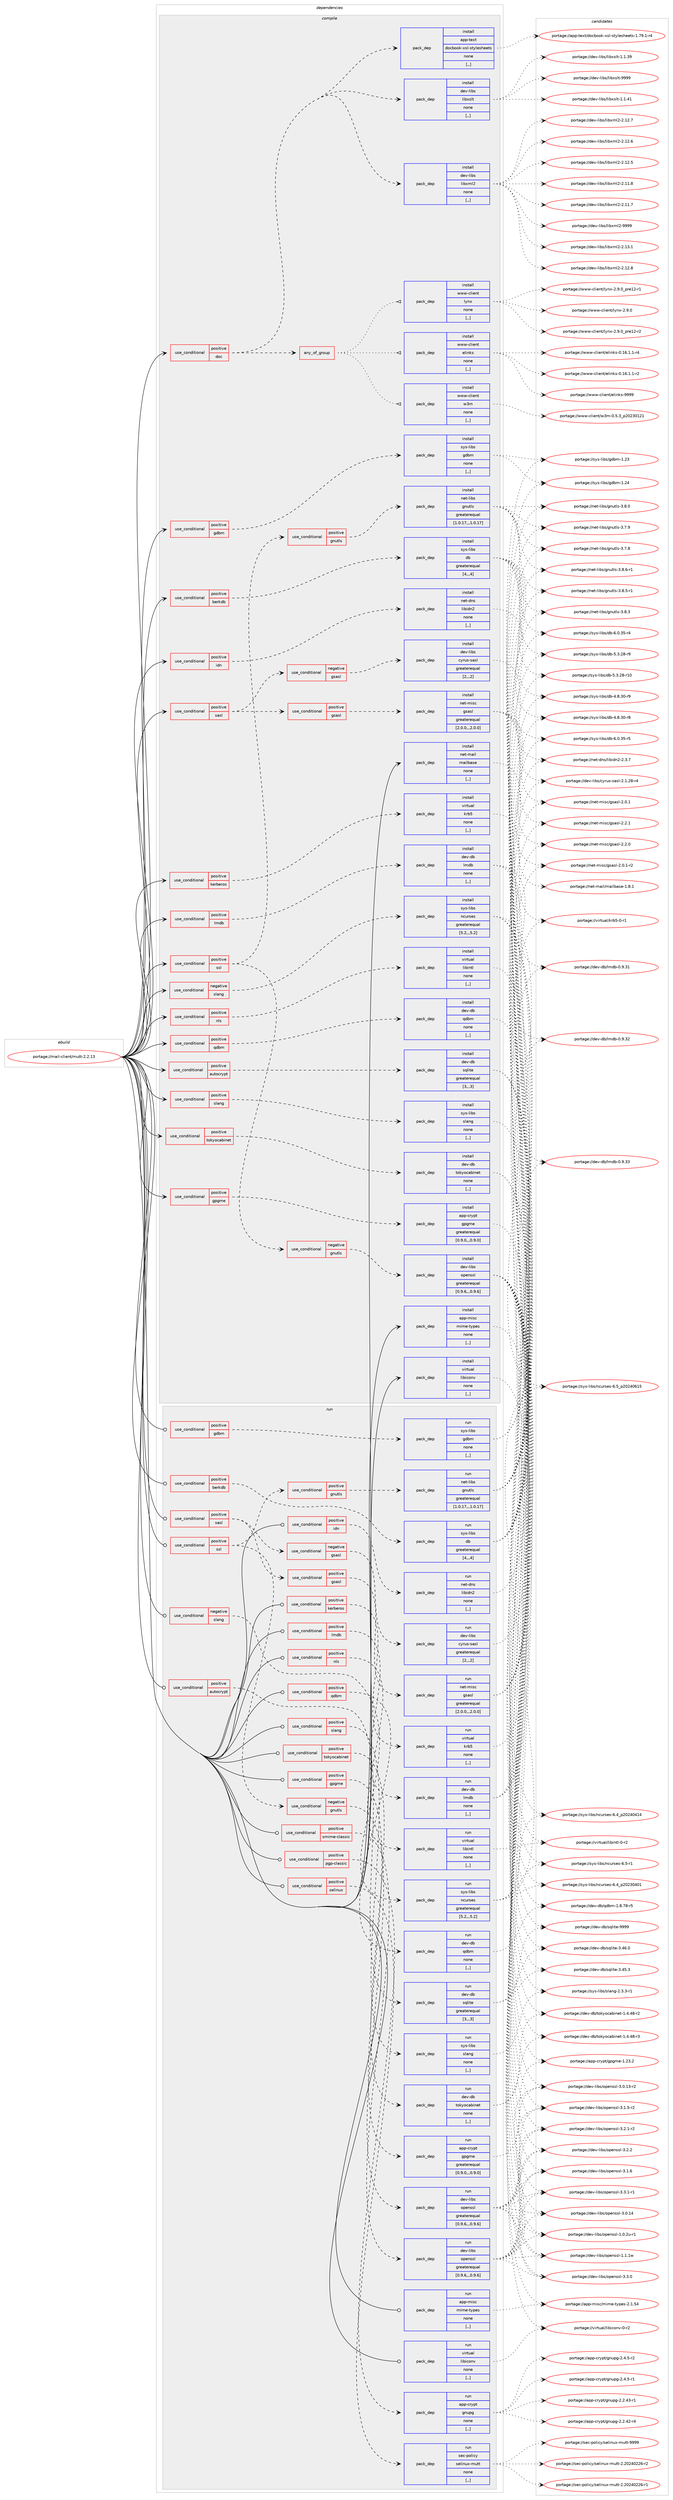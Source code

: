 digraph prolog {

# *************
# Graph options
# *************

newrank=true;
concentrate=true;
compound=true;
graph [rankdir=LR,fontname=Helvetica,fontsize=10,ranksep=1.5];#, ranksep=2.5, nodesep=0.2];
edge  [arrowhead=vee];
node  [fontname=Helvetica,fontsize=10];

# **********
# The ebuild
# **********

subgraph cluster_leftcol {
color=gray;
label=<<i>ebuild</i>>;
id [label="portage://mail-client/mutt-2.2.13", color=red, width=4, href="../mail-client/mutt-2.2.13.svg"];
}

# ****************
# The dependencies
# ****************

subgraph cluster_midcol {
color=gray;
label=<<i>dependencies</i>>;
subgraph cluster_compile {
fillcolor="#eeeeee";
style=filled;
label=<<i>compile</i>>;
subgraph cond69472 {
dependency276807 [label=<<TABLE BORDER="0" CELLBORDER="1" CELLSPACING="0" CELLPADDING="4"><TR><TD ROWSPAN="3" CELLPADDING="10">use_conditional</TD></TR><TR><TD>negative</TD></TR><TR><TD>slang</TD></TR></TABLE>>, shape=none, color=red];
subgraph pack205112 {
dependency276808 [label=<<TABLE BORDER="0" CELLBORDER="1" CELLSPACING="0" CELLPADDING="4" WIDTH="220"><TR><TD ROWSPAN="6" CELLPADDING="30">pack_dep</TD></TR><TR><TD WIDTH="110">install</TD></TR><TR><TD>sys-libs</TD></TR><TR><TD>ncurses</TD></TR><TR><TD>greaterequal</TD></TR><TR><TD>[5.2,,,5.2]</TD></TR></TABLE>>, shape=none, color=blue];
}
dependency276807:e -> dependency276808:w [weight=20,style="dashed",arrowhead="vee"];
}
id:e -> dependency276807:w [weight=20,style="solid",arrowhead="vee"];
subgraph cond69473 {
dependency276809 [label=<<TABLE BORDER="0" CELLBORDER="1" CELLSPACING="0" CELLPADDING="4"><TR><TD ROWSPAN="3" CELLPADDING="10">use_conditional</TD></TR><TR><TD>positive</TD></TR><TR><TD>autocrypt</TD></TR></TABLE>>, shape=none, color=red];
subgraph pack205113 {
dependency276810 [label=<<TABLE BORDER="0" CELLBORDER="1" CELLSPACING="0" CELLPADDING="4" WIDTH="220"><TR><TD ROWSPAN="6" CELLPADDING="30">pack_dep</TD></TR><TR><TD WIDTH="110">install</TD></TR><TR><TD>dev-db</TD></TR><TR><TD>sqlite</TD></TR><TR><TD>greaterequal</TD></TR><TR><TD>[3,,,3]</TD></TR></TABLE>>, shape=none, color=blue];
}
dependency276809:e -> dependency276810:w [weight=20,style="dashed",arrowhead="vee"];
}
id:e -> dependency276809:w [weight=20,style="solid",arrowhead="vee"];
subgraph cond69474 {
dependency276811 [label=<<TABLE BORDER="0" CELLBORDER="1" CELLSPACING="0" CELLPADDING="4"><TR><TD ROWSPAN="3" CELLPADDING="10">use_conditional</TD></TR><TR><TD>positive</TD></TR><TR><TD>berkdb</TD></TR></TABLE>>, shape=none, color=red];
subgraph pack205114 {
dependency276812 [label=<<TABLE BORDER="0" CELLBORDER="1" CELLSPACING="0" CELLPADDING="4" WIDTH="220"><TR><TD ROWSPAN="6" CELLPADDING="30">pack_dep</TD></TR><TR><TD WIDTH="110">install</TD></TR><TR><TD>sys-libs</TD></TR><TR><TD>db</TD></TR><TR><TD>greaterequal</TD></TR><TR><TD>[4,,,4]</TD></TR></TABLE>>, shape=none, color=blue];
}
dependency276811:e -> dependency276812:w [weight=20,style="dashed",arrowhead="vee"];
}
id:e -> dependency276811:w [weight=20,style="solid",arrowhead="vee"];
subgraph cond69475 {
dependency276813 [label=<<TABLE BORDER="0" CELLBORDER="1" CELLSPACING="0" CELLPADDING="4"><TR><TD ROWSPAN="3" CELLPADDING="10">use_conditional</TD></TR><TR><TD>positive</TD></TR><TR><TD>doc</TD></TR></TABLE>>, shape=none, color=red];
subgraph pack205115 {
dependency276814 [label=<<TABLE BORDER="0" CELLBORDER="1" CELLSPACING="0" CELLPADDING="4" WIDTH="220"><TR><TD ROWSPAN="6" CELLPADDING="30">pack_dep</TD></TR><TR><TD WIDTH="110">install</TD></TR><TR><TD>dev-libs</TD></TR><TR><TD>libxml2</TD></TR><TR><TD>none</TD></TR><TR><TD>[,,]</TD></TR></TABLE>>, shape=none, color=blue];
}
dependency276813:e -> dependency276814:w [weight=20,style="dashed",arrowhead="vee"];
subgraph pack205116 {
dependency276815 [label=<<TABLE BORDER="0" CELLBORDER="1" CELLSPACING="0" CELLPADDING="4" WIDTH="220"><TR><TD ROWSPAN="6" CELLPADDING="30">pack_dep</TD></TR><TR><TD WIDTH="110">install</TD></TR><TR><TD>dev-libs</TD></TR><TR><TD>libxslt</TD></TR><TR><TD>none</TD></TR><TR><TD>[,,]</TD></TR></TABLE>>, shape=none, color=blue];
}
dependency276813:e -> dependency276815:w [weight=20,style="dashed",arrowhead="vee"];
subgraph pack205117 {
dependency276816 [label=<<TABLE BORDER="0" CELLBORDER="1" CELLSPACING="0" CELLPADDING="4" WIDTH="220"><TR><TD ROWSPAN="6" CELLPADDING="30">pack_dep</TD></TR><TR><TD WIDTH="110">install</TD></TR><TR><TD>app-text</TD></TR><TR><TD>docbook-xsl-stylesheets</TD></TR><TR><TD>none</TD></TR><TR><TD>[,,]</TD></TR></TABLE>>, shape=none, color=blue];
}
dependency276813:e -> dependency276816:w [weight=20,style="dashed",arrowhead="vee"];
subgraph any2062 {
dependency276817 [label=<<TABLE BORDER="0" CELLBORDER="1" CELLSPACING="0" CELLPADDING="4"><TR><TD CELLPADDING="10">any_of_group</TD></TR></TABLE>>, shape=none, color=red];subgraph pack205118 {
dependency276818 [label=<<TABLE BORDER="0" CELLBORDER="1" CELLSPACING="0" CELLPADDING="4" WIDTH="220"><TR><TD ROWSPAN="6" CELLPADDING="30">pack_dep</TD></TR><TR><TD WIDTH="110">install</TD></TR><TR><TD>www-client</TD></TR><TR><TD>lynx</TD></TR><TR><TD>none</TD></TR><TR><TD>[,,]</TD></TR></TABLE>>, shape=none, color=blue];
}
dependency276817:e -> dependency276818:w [weight=20,style="dotted",arrowhead="oinv"];
subgraph pack205119 {
dependency276819 [label=<<TABLE BORDER="0" CELLBORDER="1" CELLSPACING="0" CELLPADDING="4" WIDTH="220"><TR><TD ROWSPAN="6" CELLPADDING="30">pack_dep</TD></TR><TR><TD WIDTH="110">install</TD></TR><TR><TD>www-client</TD></TR><TR><TD>w3m</TD></TR><TR><TD>none</TD></TR><TR><TD>[,,]</TD></TR></TABLE>>, shape=none, color=blue];
}
dependency276817:e -> dependency276819:w [weight=20,style="dotted",arrowhead="oinv"];
subgraph pack205120 {
dependency276820 [label=<<TABLE BORDER="0" CELLBORDER="1" CELLSPACING="0" CELLPADDING="4" WIDTH="220"><TR><TD ROWSPAN="6" CELLPADDING="30">pack_dep</TD></TR><TR><TD WIDTH="110">install</TD></TR><TR><TD>www-client</TD></TR><TR><TD>elinks</TD></TR><TR><TD>none</TD></TR><TR><TD>[,,]</TD></TR></TABLE>>, shape=none, color=blue];
}
dependency276817:e -> dependency276820:w [weight=20,style="dotted",arrowhead="oinv"];
}
dependency276813:e -> dependency276817:w [weight=20,style="dashed",arrowhead="vee"];
}
id:e -> dependency276813:w [weight=20,style="solid",arrowhead="vee"];
subgraph cond69476 {
dependency276821 [label=<<TABLE BORDER="0" CELLBORDER="1" CELLSPACING="0" CELLPADDING="4"><TR><TD ROWSPAN="3" CELLPADDING="10">use_conditional</TD></TR><TR><TD>positive</TD></TR><TR><TD>gdbm</TD></TR></TABLE>>, shape=none, color=red];
subgraph pack205121 {
dependency276822 [label=<<TABLE BORDER="0" CELLBORDER="1" CELLSPACING="0" CELLPADDING="4" WIDTH="220"><TR><TD ROWSPAN="6" CELLPADDING="30">pack_dep</TD></TR><TR><TD WIDTH="110">install</TD></TR><TR><TD>sys-libs</TD></TR><TR><TD>gdbm</TD></TR><TR><TD>none</TD></TR><TR><TD>[,,]</TD></TR></TABLE>>, shape=none, color=blue];
}
dependency276821:e -> dependency276822:w [weight=20,style="dashed",arrowhead="vee"];
}
id:e -> dependency276821:w [weight=20,style="solid",arrowhead="vee"];
subgraph cond69477 {
dependency276823 [label=<<TABLE BORDER="0" CELLBORDER="1" CELLSPACING="0" CELLPADDING="4"><TR><TD ROWSPAN="3" CELLPADDING="10">use_conditional</TD></TR><TR><TD>positive</TD></TR><TR><TD>gpgme</TD></TR></TABLE>>, shape=none, color=red];
subgraph pack205122 {
dependency276824 [label=<<TABLE BORDER="0" CELLBORDER="1" CELLSPACING="0" CELLPADDING="4" WIDTH="220"><TR><TD ROWSPAN="6" CELLPADDING="30">pack_dep</TD></TR><TR><TD WIDTH="110">install</TD></TR><TR><TD>app-crypt</TD></TR><TR><TD>gpgme</TD></TR><TR><TD>greaterequal</TD></TR><TR><TD>[0.9.0,,,0.9.0]</TD></TR></TABLE>>, shape=none, color=blue];
}
dependency276823:e -> dependency276824:w [weight=20,style="dashed",arrowhead="vee"];
}
id:e -> dependency276823:w [weight=20,style="solid",arrowhead="vee"];
subgraph cond69478 {
dependency276825 [label=<<TABLE BORDER="0" CELLBORDER="1" CELLSPACING="0" CELLPADDING="4"><TR><TD ROWSPAN="3" CELLPADDING="10">use_conditional</TD></TR><TR><TD>positive</TD></TR><TR><TD>idn</TD></TR></TABLE>>, shape=none, color=red];
subgraph pack205123 {
dependency276826 [label=<<TABLE BORDER="0" CELLBORDER="1" CELLSPACING="0" CELLPADDING="4" WIDTH="220"><TR><TD ROWSPAN="6" CELLPADDING="30">pack_dep</TD></TR><TR><TD WIDTH="110">install</TD></TR><TR><TD>net-dns</TD></TR><TR><TD>libidn2</TD></TR><TR><TD>none</TD></TR><TR><TD>[,,]</TD></TR></TABLE>>, shape=none, color=blue];
}
dependency276825:e -> dependency276826:w [weight=20,style="dashed",arrowhead="vee"];
}
id:e -> dependency276825:w [weight=20,style="solid",arrowhead="vee"];
subgraph cond69479 {
dependency276827 [label=<<TABLE BORDER="0" CELLBORDER="1" CELLSPACING="0" CELLPADDING="4"><TR><TD ROWSPAN="3" CELLPADDING="10">use_conditional</TD></TR><TR><TD>positive</TD></TR><TR><TD>kerberos</TD></TR></TABLE>>, shape=none, color=red];
subgraph pack205124 {
dependency276828 [label=<<TABLE BORDER="0" CELLBORDER="1" CELLSPACING="0" CELLPADDING="4" WIDTH="220"><TR><TD ROWSPAN="6" CELLPADDING="30">pack_dep</TD></TR><TR><TD WIDTH="110">install</TD></TR><TR><TD>virtual</TD></TR><TR><TD>krb5</TD></TR><TR><TD>none</TD></TR><TR><TD>[,,]</TD></TR></TABLE>>, shape=none, color=blue];
}
dependency276827:e -> dependency276828:w [weight=20,style="dashed",arrowhead="vee"];
}
id:e -> dependency276827:w [weight=20,style="solid",arrowhead="vee"];
subgraph cond69480 {
dependency276829 [label=<<TABLE BORDER="0" CELLBORDER="1" CELLSPACING="0" CELLPADDING="4"><TR><TD ROWSPAN="3" CELLPADDING="10">use_conditional</TD></TR><TR><TD>positive</TD></TR><TR><TD>lmdb</TD></TR></TABLE>>, shape=none, color=red];
subgraph pack205125 {
dependency276830 [label=<<TABLE BORDER="0" CELLBORDER="1" CELLSPACING="0" CELLPADDING="4" WIDTH="220"><TR><TD ROWSPAN="6" CELLPADDING="30">pack_dep</TD></TR><TR><TD WIDTH="110">install</TD></TR><TR><TD>dev-db</TD></TR><TR><TD>lmdb</TD></TR><TR><TD>none</TD></TR><TR><TD>[,,]</TD></TR></TABLE>>, shape=none, color=blue];
}
dependency276829:e -> dependency276830:w [weight=20,style="dashed",arrowhead="vee"];
}
id:e -> dependency276829:w [weight=20,style="solid",arrowhead="vee"];
subgraph cond69481 {
dependency276831 [label=<<TABLE BORDER="0" CELLBORDER="1" CELLSPACING="0" CELLPADDING="4"><TR><TD ROWSPAN="3" CELLPADDING="10">use_conditional</TD></TR><TR><TD>positive</TD></TR><TR><TD>nls</TD></TR></TABLE>>, shape=none, color=red];
subgraph pack205126 {
dependency276832 [label=<<TABLE BORDER="0" CELLBORDER="1" CELLSPACING="0" CELLPADDING="4" WIDTH="220"><TR><TD ROWSPAN="6" CELLPADDING="30">pack_dep</TD></TR><TR><TD WIDTH="110">install</TD></TR><TR><TD>virtual</TD></TR><TR><TD>libintl</TD></TR><TR><TD>none</TD></TR><TR><TD>[,,]</TD></TR></TABLE>>, shape=none, color=blue];
}
dependency276831:e -> dependency276832:w [weight=20,style="dashed",arrowhead="vee"];
}
id:e -> dependency276831:w [weight=20,style="solid",arrowhead="vee"];
subgraph cond69482 {
dependency276833 [label=<<TABLE BORDER="0" CELLBORDER="1" CELLSPACING="0" CELLPADDING="4"><TR><TD ROWSPAN="3" CELLPADDING="10">use_conditional</TD></TR><TR><TD>positive</TD></TR><TR><TD>qdbm</TD></TR></TABLE>>, shape=none, color=red];
subgraph pack205127 {
dependency276834 [label=<<TABLE BORDER="0" CELLBORDER="1" CELLSPACING="0" CELLPADDING="4" WIDTH="220"><TR><TD ROWSPAN="6" CELLPADDING="30">pack_dep</TD></TR><TR><TD WIDTH="110">install</TD></TR><TR><TD>dev-db</TD></TR><TR><TD>qdbm</TD></TR><TR><TD>none</TD></TR><TR><TD>[,,]</TD></TR></TABLE>>, shape=none, color=blue];
}
dependency276833:e -> dependency276834:w [weight=20,style="dashed",arrowhead="vee"];
}
id:e -> dependency276833:w [weight=20,style="solid",arrowhead="vee"];
subgraph cond69483 {
dependency276835 [label=<<TABLE BORDER="0" CELLBORDER="1" CELLSPACING="0" CELLPADDING="4"><TR><TD ROWSPAN="3" CELLPADDING="10">use_conditional</TD></TR><TR><TD>positive</TD></TR><TR><TD>sasl</TD></TR></TABLE>>, shape=none, color=red];
subgraph cond69484 {
dependency276836 [label=<<TABLE BORDER="0" CELLBORDER="1" CELLSPACING="0" CELLPADDING="4"><TR><TD ROWSPAN="3" CELLPADDING="10">use_conditional</TD></TR><TR><TD>positive</TD></TR><TR><TD>gsasl</TD></TR></TABLE>>, shape=none, color=red];
subgraph pack205128 {
dependency276837 [label=<<TABLE BORDER="0" CELLBORDER="1" CELLSPACING="0" CELLPADDING="4" WIDTH="220"><TR><TD ROWSPAN="6" CELLPADDING="30">pack_dep</TD></TR><TR><TD WIDTH="110">install</TD></TR><TR><TD>net-misc</TD></TR><TR><TD>gsasl</TD></TR><TR><TD>greaterequal</TD></TR><TR><TD>[2.0.0,,,2.0.0]</TD></TR></TABLE>>, shape=none, color=blue];
}
dependency276836:e -> dependency276837:w [weight=20,style="dashed",arrowhead="vee"];
}
dependency276835:e -> dependency276836:w [weight=20,style="dashed",arrowhead="vee"];
subgraph cond69485 {
dependency276838 [label=<<TABLE BORDER="0" CELLBORDER="1" CELLSPACING="0" CELLPADDING="4"><TR><TD ROWSPAN="3" CELLPADDING="10">use_conditional</TD></TR><TR><TD>negative</TD></TR><TR><TD>gsasl</TD></TR></TABLE>>, shape=none, color=red];
subgraph pack205129 {
dependency276839 [label=<<TABLE BORDER="0" CELLBORDER="1" CELLSPACING="0" CELLPADDING="4" WIDTH="220"><TR><TD ROWSPAN="6" CELLPADDING="30">pack_dep</TD></TR><TR><TD WIDTH="110">install</TD></TR><TR><TD>dev-libs</TD></TR><TR><TD>cyrus-sasl</TD></TR><TR><TD>greaterequal</TD></TR><TR><TD>[2,,,2]</TD></TR></TABLE>>, shape=none, color=blue];
}
dependency276838:e -> dependency276839:w [weight=20,style="dashed",arrowhead="vee"];
}
dependency276835:e -> dependency276838:w [weight=20,style="dashed",arrowhead="vee"];
}
id:e -> dependency276835:w [weight=20,style="solid",arrowhead="vee"];
subgraph cond69486 {
dependency276840 [label=<<TABLE BORDER="0" CELLBORDER="1" CELLSPACING="0" CELLPADDING="4"><TR><TD ROWSPAN="3" CELLPADDING="10">use_conditional</TD></TR><TR><TD>positive</TD></TR><TR><TD>slang</TD></TR></TABLE>>, shape=none, color=red];
subgraph pack205130 {
dependency276841 [label=<<TABLE BORDER="0" CELLBORDER="1" CELLSPACING="0" CELLPADDING="4" WIDTH="220"><TR><TD ROWSPAN="6" CELLPADDING="30">pack_dep</TD></TR><TR><TD WIDTH="110">install</TD></TR><TR><TD>sys-libs</TD></TR><TR><TD>slang</TD></TR><TR><TD>none</TD></TR><TR><TD>[,,]</TD></TR></TABLE>>, shape=none, color=blue];
}
dependency276840:e -> dependency276841:w [weight=20,style="dashed",arrowhead="vee"];
}
id:e -> dependency276840:w [weight=20,style="solid",arrowhead="vee"];
subgraph cond69487 {
dependency276842 [label=<<TABLE BORDER="0" CELLBORDER="1" CELLSPACING="0" CELLPADDING="4"><TR><TD ROWSPAN="3" CELLPADDING="10">use_conditional</TD></TR><TR><TD>positive</TD></TR><TR><TD>ssl</TD></TR></TABLE>>, shape=none, color=red];
subgraph cond69488 {
dependency276843 [label=<<TABLE BORDER="0" CELLBORDER="1" CELLSPACING="0" CELLPADDING="4"><TR><TD ROWSPAN="3" CELLPADDING="10">use_conditional</TD></TR><TR><TD>positive</TD></TR><TR><TD>gnutls</TD></TR></TABLE>>, shape=none, color=red];
subgraph pack205131 {
dependency276844 [label=<<TABLE BORDER="0" CELLBORDER="1" CELLSPACING="0" CELLPADDING="4" WIDTH="220"><TR><TD ROWSPAN="6" CELLPADDING="30">pack_dep</TD></TR><TR><TD WIDTH="110">install</TD></TR><TR><TD>net-libs</TD></TR><TR><TD>gnutls</TD></TR><TR><TD>greaterequal</TD></TR><TR><TD>[1.0.17,,,1.0.17]</TD></TR></TABLE>>, shape=none, color=blue];
}
dependency276843:e -> dependency276844:w [weight=20,style="dashed",arrowhead="vee"];
}
dependency276842:e -> dependency276843:w [weight=20,style="dashed",arrowhead="vee"];
subgraph cond69489 {
dependency276845 [label=<<TABLE BORDER="0" CELLBORDER="1" CELLSPACING="0" CELLPADDING="4"><TR><TD ROWSPAN="3" CELLPADDING="10">use_conditional</TD></TR><TR><TD>negative</TD></TR><TR><TD>gnutls</TD></TR></TABLE>>, shape=none, color=red];
subgraph pack205132 {
dependency276846 [label=<<TABLE BORDER="0" CELLBORDER="1" CELLSPACING="0" CELLPADDING="4" WIDTH="220"><TR><TD ROWSPAN="6" CELLPADDING="30">pack_dep</TD></TR><TR><TD WIDTH="110">install</TD></TR><TR><TD>dev-libs</TD></TR><TR><TD>openssl</TD></TR><TR><TD>greaterequal</TD></TR><TR><TD>[0.9.6,,,0.9.6]</TD></TR></TABLE>>, shape=none, color=blue];
}
dependency276845:e -> dependency276846:w [weight=20,style="dashed",arrowhead="vee"];
}
dependency276842:e -> dependency276845:w [weight=20,style="dashed",arrowhead="vee"];
}
id:e -> dependency276842:w [weight=20,style="solid",arrowhead="vee"];
subgraph cond69490 {
dependency276847 [label=<<TABLE BORDER="0" CELLBORDER="1" CELLSPACING="0" CELLPADDING="4"><TR><TD ROWSPAN="3" CELLPADDING="10">use_conditional</TD></TR><TR><TD>positive</TD></TR><TR><TD>tokyocabinet</TD></TR></TABLE>>, shape=none, color=red];
subgraph pack205133 {
dependency276848 [label=<<TABLE BORDER="0" CELLBORDER="1" CELLSPACING="0" CELLPADDING="4" WIDTH="220"><TR><TD ROWSPAN="6" CELLPADDING="30">pack_dep</TD></TR><TR><TD WIDTH="110">install</TD></TR><TR><TD>dev-db</TD></TR><TR><TD>tokyocabinet</TD></TR><TR><TD>none</TD></TR><TR><TD>[,,]</TD></TR></TABLE>>, shape=none, color=blue];
}
dependency276847:e -> dependency276848:w [weight=20,style="dashed",arrowhead="vee"];
}
id:e -> dependency276847:w [weight=20,style="solid",arrowhead="vee"];
subgraph pack205134 {
dependency276849 [label=<<TABLE BORDER="0" CELLBORDER="1" CELLSPACING="0" CELLPADDING="4" WIDTH="220"><TR><TD ROWSPAN="6" CELLPADDING="30">pack_dep</TD></TR><TR><TD WIDTH="110">install</TD></TR><TR><TD>app-misc</TD></TR><TR><TD>mime-types</TD></TR><TR><TD>none</TD></TR><TR><TD>[,,]</TD></TR></TABLE>>, shape=none, color=blue];
}
id:e -> dependency276849:w [weight=20,style="solid",arrowhead="vee"];
subgraph pack205135 {
dependency276850 [label=<<TABLE BORDER="0" CELLBORDER="1" CELLSPACING="0" CELLPADDING="4" WIDTH="220"><TR><TD ROWSPAN="6" CELLPADDING="30">pack_dep</TD></TR><TR><TD WIDTH="110">install</TD></TR><TR><TD>net-mail</TD></TR><TR><TD>mailbase</TD></TR><TR><TD>none</TD></TR><TR><TD>[,,]</TD></TR></TABLE>>, shape=none, color=blue];
}
id:e -> dependency276850:w [weight=20,style="solid",arrowhead="vee"];
subgraph pack205136 {
dependency276851 [label=<<TABLE BORDER="0" CELLBORDER="1" CELLSPACING="0" CELLPADDING="4" WIDTH="220"><TR><TD ROWSPAN="6" CELLPADDING="30">pack_dep</TD></TR><TR><TD WIDTH="110">install</TD></TR><TR><TD>virtual</TD></TR><TR><TD>libiconv</TD></TR><TR><TD>none</TD></TR><TR><TD>[,,]</TD></TR></TABLE>>, shape=none, color=blue];
}
id:e -> dependency276851:w [weight=20,style="solid",arrowhead="vee"];
}
subgraph cluster_compileandrun {
fillcolor="#eeeeee";
style=filled;
label=<<i>compile and run</i>>;
}
subgraph cluster_run {
fillcolor="#eeeeee";
style=filled;
label=<<i>run</i>>;
subgraph cond69491 {
dependency276852 [label=<<TABLE BORDER="0" CELLBORDER="1" CELLSPACING="0" CELLPADDING="4"><TR><TD ROWSPAN="3" CELLPADDING="10">use_conditional</TD></TR><TR><TD>negative</TD></TR><TR><TD>slang</TD></TR></TABLE>>, shape=none, color=red];
subgraph pack205137 {
dependency276853 [label=<<TABLE BORDER="0" CELLBORDER="1" CELLSPACING="0" CELLPADDING="4" WIDTH="220"><TR><TD ROWSPAN="6" CELLPADDING="30">pack_dep</TD></TR><TR><TD WIDTH="110">run</TD></TR><TR><TD>sys-libs</TD></TR><TR><TD>ncurses</TD></TR><TR><TD>greaterequal</TD></TR><TR><TD>[5.2,,,5.2]</TD></TR></TABLE>>, shape=none, color=blue];
}
dependency276852:e -> dependency276853:w [weight=20,style="dashed",arrowhead="vee"];
}
id:e -> dependency276852:w [weight=20,style="solid",arrowhead="odot"];
subgraph cond69492 {
dependency276854 [label=<<TABLE BORDER="0" CELLBORDER="1" CELLSPACING="0" CELLPADDING="4"><TR><TD ROWSPAN="3" CELLPADDING="10">use_conditional</TD></TR><TR><TD>positive</TD></TR><TR><TD>autocrypt</TD></TR></TABLE>>, shape=none, color=red];
subgraph pack205138 {
dependency276855 [label=<<TABLE BORDER="0" CELLBORDER="1" CELLSPACING="0" CELLPADDING="4" WIDTH="220"><TR><TD ROWSPAN="6" CELLPADDING="30">pack_dep</TD></TR><TR><TD WIDTH="110">run</TD></TR><TR><TD>dev-db</TD></TR><TR><TD>sqlite</TD></TR><TR><TD>greaterequal</TD></TR><TR><TD>[3,,,3]</TD></TR></TABLE>>, shape=none, color=blue];
}
dependency276854:e -> dependency276855:w [weight=20,style="dashed",arrowhead="vee"];
}
id:e -> dependency276854:w [weight=20,style="solid",arrowhead="odot"];
subgraph cond69493 {
dependency276856 [label=<<TABLE BORDER="0" CELLBORDER="1" CELLSPACING="0" CELLPADDING="4"><TR><TD ROWSPAN="3" CELLPADDING="10">use_conditional</TD></TR><TR><TD>positive</TD></TR><TR><TD>berkdb</TD></TR></TABLE>>, shape=none, color=red];
subgraph pack205139 {
dependency276857 [label=<<TABLE BORDER="0" CELLBORDER="1" CELLSPACING="0" CELLPADDING="4" WIDTH="220"><TR><TD ROWSPAN="6" CELLPADDING="30">pack_dep</TD></TR><TR><TD WIDTH="110">run</TD></TR><TR><TD>sys-libs</TD></TR><TR><TD>db</TD></TR><TR><TD>greaterequal</TD></TR><TR><TD>[4,,,4]</TD></TR></TABLE>>, shape=none, color=blue];
}
dependency276856:e -> dependency276857:w [weight=20,style="dashed",arrowhead="vee"];
}
id:e -> dependency276856:w [weight=20,style="solid",arrowhead="odot"];
subgraph cond69494 {
dependency276858 [label=<<TABLE BORDER="0" CELLBORDER="1" CELLSPACING="0" CELLPADDING="4"><TR><TD ROWSPAN="3" CELLPADDING="10">use_conditional</TD></TR><TR><TD>positive</TD></TR><TR><TD>gdbm</TD></TR></TABLE>>, shape=none, color=red];
subgraph pack205140 {
dependency276859 [label=<<TABLE BORDER="0" CELLBORDER="1" CELLSPACING="0" CELLPADDING="4" WIDTH="220"><TR><TD ROWSPAN="6" CELLPADDING="30">pack_dep</TD></TR><TR><TD WIDTH="110">run</TD></TR><TR><TD>sys-libs</TD></TR><TR><TD>gdbm</TD></TR><TR><TD>none</TD></TR><TR><TD>[,,]</TD></TR></TABLE>>, shape=none, color=blue];
}
dependency276858:e -> dependency276859:w [weight=20,style="dashed",arrowhead="vee"];
}
id:e -> dependency276858:w [weight=20,style="solid",arrowhead="odot"];
subgraph cond69495 {
dependency276860 [label=<<TABLE BORDER="0" CELLBORDER="1" CELLSPACING="0" CELLPADDING="4"><TR><TD ROWSPAN="3" CELLPADDING="10">use_conditional</TD></TR><TR><TD>positive</TD></TR><TR><TD>gpgme</TD></TR></TABLE>>, shape=none, color=red];
subgraph pack205141 {
dependency276861 [label=<<TABLE BORDER="0" CELLBORDER="1" CELLSPACING="0" CELLPADDING="4" WIDTH="220"><TR><TD ROWSPAN="6" CELLPADDING="30">pack_dep</TD></TR><TR><TD WIDTH="110">run</TD></TR><TR><TD>app-crypt</TD></TR><TR><TD>gpgme</TD></TR><TR><TD>greaterequal</TD></TR><TR><TD>[0.9.0,,,0.9.0]</TD></TR></TABLE>>, shape=none, color=blue];
}
dependency276860:e -> dependency276861:w [weight=20,style="dashed",arrowhead="vee"];
}
id:e -> dependency276860:w [weight=20,style="solid",arrowhead="odot"];
subgraph cond69496 {
dependency276862 [label=<<TABLE BORDER="0" CELLBORDER="1" CELLSPACING="0" CELLPADDING="4"><TR><TD ROWSPAN="3" CELLPADDING="10">use_conditional</TD></TR><TR><TD>positive</TD></TR><TR><TD>idn</TD></TR></TABLE>>, shape=none, color=red];
subgraph pack205142 {
dependency276863 [label=<<TABLE BORDER="0" CELLBORDER="1" CELLSPACING="0" CELLPADDING="4" WIDTH="220"><TR><TD ROWSPAN="6" CELLPADDING="30">pack_dep</TD></TR><TR><TD WIDTH="110">run</TD></TR><TR><TD>net-dns</TD></TR><TR><TD>libidn2</TD></TR><TR><TD>none</TD></TR><TR><TD>[,,]</TD></TR></TABLE>>, shape=none, color=blue];
}
dependency276862:e -> dependency276863:w [weight=20,style="dashed",arrowhead="vee"];
}
id:e -> dependency276862:w [weight=20,style="solid",arrowhead="odot"];
subgraph cond69497 {
dependency276864 [label=<<TABLE BORDER="0" CELLBORDER="1" CELLSPACING="0" CELLPADDING="4"><TR><TD ROWSPAN="3" CELLPADDING="10">use_conditional</TD></TR><TR><TD>positive</TD></TR><TR><TD>kerberos</TD></TR></TABLE>>, shape=none, color=red];
subgraph pack205143 {
dependency276865 [label=<<TABLE BORDER="0" CELLBORDER="1" CELLSPACING="0" CELLPADDING="4" WIDTH="220"><TR><TD ROWSPAN="6" CELLPADDING="30">pack_dep</TD></TR><TR><TD WIDTH="110">run</TD></TR><TR><TD>virtual</TD></TR><TR><TD>krb5</TD></TR><TR><TD>none</TD></TR><TR><TD>[,,]</TD></TR></TABLE>>, shape=none, color=blue];
}
dependency276864:e -> dependency276865:w [weight=20,style="dashed",arrowhead="vee"];
}
id:e -> dependency276864:w [weight=20,style="solid",arrowhead="odot"];
subgraph cond69498 {
dependency276866 [label=<<TABLE BORDER="0" CELLBORDER="1" CELLSPACING="0" CELLPADDING="4"><TR><TD ROWSPAN="3" CELLPADDING="10">use_conditional</TD></TR><TR><TD>positive</TD></TR><TR><TD>lmdb</TD></TR></TABLE>>, shape=none, color=red];
subgraph pack205144 {
dependency276867 [label=<<TABLE BORDER="0" CELLBORDER="1" CELLSPACING="0" CELLPADDING="4" WIDTH="220"><TR><TD ROWSPAN="6" CELLPADDING="30">pack_dep</TD></TR><TR><TD WIDTH="110">run</TD></TR><TR><TD>dev-db</TD></TR><TR><TD>lmdb</TD></TR><TR><TD>none</TD></TR><TR><TD>[,,]</TD></TR></TABLE>>, shape=none, color=blue];
}
dependency276866:e -> dependency276867:w [weight=20,style="dashed",arrowhead="vee"];
}
id:e -> dependency276866:w [weight=20,style="solid",arrowhead="odot"];
subgraph cond69499 {
dependency276868 [label=<<TABLE BORDER="0" CELLBORDER="1" CELLSPACING="0" CELLPADDING="4"><TR><TD ROWSPAN="3" CELLPADDING="10">use_conditional</TD></TR><TR><TD>positive</TD></TR><TR><TD>nls</TD></TR></TABLE>>, shape=none, color=red];
subgraph pack205145 {
dependency276869 [label=<<TABLE BORDER="0" CELLBORDER="1" CELLSPACING="0" CELLPADDING="4" WIDTH="220"><TR><TD ROWSPAN="6" CELLPADDING="30">pack_dep</TD></TR><TR><TD WIDTH="110">run</TD></TR><TR><TD>virtual</TD></TR><TR><TD>libintl</TD></TR><TR><TD>none</TD></TR><TR><TD>[,,]</TD></TR></TABLE>>, shape=none, color=blue];
}
dependency276868:e -> dependency276869:w [weight=20,style="dashed",arrowhead="vee"];
}
id:e -> dependency276868:w [weight=20,style="solid",arrowhead="odot"];
subgraph cond69500 {
dependency276870 [label=<<TABLE BORDER="0" CELLBORDER="1" CELLSPACING="0" CELLPADDING="4"><TR><TD ROWSPAN="3" CELLPADDING="10">use_conditional</TD></TR><TR><TD>positive</TD></TR><TR><TD>pgp-classic</TD></TR></TABLE>>, shape=none, color=red];
subgraph pack205146 {
dependency276871 [label=<<TABLE BORDER="0" CELLBORDER="1" CELLSPACING="0" CELLPADDING="4" WIDTH="220"><TR><TD ROWSPAN="6" CELLPADDING="30">pack_dep</TD></TR><TR><TD WIDTH="110">run</TD></TR><TR><TD>app-crypt</TD></TR><TR><TD>gnupg</TD></TR><TR><TD>none</TD></TR><TR><TD>[,,]</TD></TR></TABLE>>, shape=none, color=blue];
}
dependency276870:e -> dependency276871:w [weight=20,style="dashed",arrowhead="vee"];
}
id:e -> dependency276870:w [weight=20,style="solid",arrowhead="odot"];
subgraph cond69501 {
dependency276872 [label=<<TABLE BORDER="0" CELLBORDER="1" CELLSPACING="0" CELLPADDING="4"><TR><TD ROWSPAN="3" CELLPADDING="10">use_conditional</TD></TR><TR><TD>positive</TD></TR><TR><TD>qdbm</TD></TR></TABLE>>, shape=none, color=red];
subgraph pack205147 {
dependency276873 [label=<<TABLE BORDER="0" CELLBORDER="1" CELLSPACING="0" CELLPADDING="4" WIDTH="220"><TR><TD ROWSPAN="6" CELLPADDING="30">pack_dep</TD></TR><TR><TD WIDTH="110">run</TD></TR><TR><TD>dev-db</TD></TR><TR><TD>qdbm</TD></TR><TR><TD>none</TD></TR><TR><TD>[,,]</TD></TR></TABLE>>, shape=none, color=blue];
}
dependency276872:e -> dependency276873:w [weight=20,style="dashed",arrowhead="vee"];
}
id:e -> dependency276872:w [weight=20,style="solid",arrowhead="odot"];
subgraph cond69502 {
dependency276874 [label=<<TABLE BORDER="0" CELLBORDER="1" CELLSPACING="0" CELLPADDING="4"><TR><TD ROWSPAN="3" CELLPADDING="10">use_conditional</TD></TR><TR><TD>positive</TD></TR><TR><TD>sasl</TD></TR></TABLE>>, shape=none, color=red];
subgraph cond69503 {
dependency276875 [label=<<TABLE BORDER="0" CELLBORDER="1" CELLSPACING="0" CELLPADDING="4"><TR><TD ROWSPAN="3" CELLPADDING="10">use_conditional</TD></TR><TR><TD>positive</TD></TR><TR><TD>gsasl</TD></TR></TABLE>>, shape=none, color=red];
subgraph pack205148 {
dependency276876 [label=<<TABLE BORDER="0" CELLBORDER="1" CELLSPACING="0" CELLPADDING="4" WIDTH="220"><TR><TD ROWSPAN="6" CELLPADDING="30">pack_dep</TD></TR><TR><TD WIDTH="110">run</TD></TR><TR><TD>net-misc</TD></TR><TR><TD>gsasl</TD></TR><TR><TD>greaterequal</TD></TR><TR><TD>[2.0.0,,,2.0.0]</TD></TR></TABLE>>, shape=none, color=blue];
}
dependency276875:e -> dependency276876:w [weight=20,style="dashed",arrowhead="vee"];
}
dependency276874:e -> dependency276875:w [weight=20,style="dashed",arrowhead="vee"];
subgraph cond69504 {
dependency276877 [label=<<TABLE BORDER="0" CELLBORDER="1" CELLSPACING="0" CELLPADDING="4"><TR><TD ROWSPAN="3" CELLPADDING="10">use_conditional</TD></TR><TR><TD>negative</TD></TR><TR><TD>gsasl</TD></TR></TABLE>>, shape=none, color=red];
subgraph pack205149 {
dependency276878 [label=<<TABLE BORDER="0" CELLBORDER="1" CELLSPACING="0" CELLPADDING="4" WIDTH="220"><TR><TD ROWSPAN="6" CELLPADDING="30">pack_dep</TD></TR><TR><TD WIDTH="110">run</TD></TR><TR><TD>dev-libs</TD></TR><TR><TD>cyrus-sasl</TD></TR><TR><TD>greaterequal</TD></TR><TR><TD>[2,,,2]</TD></TR></TABLE>>, shape=none, color=blue];
}
dependency276877:e -> dependency276878:w [weight=20,style="dashed",arrowhead="vee"];
}
dependency276874:e -> dependency276877:w [weight=20,style="dashed",arrowhead="vee"];
}
id:e -> dependency276874:w [weight=20,style="solid",arrowhead="odot"];
subgraph cond69505 {
dependency276879 [label=<<TABLE BORDER="0" CELLBORDER="1" CELLSPACING="0" CELLPADDING="4"><TR><TD ROWSPAN="3" CELLPADDING="10">use_conditional</TD></TR><TR><TD>positive</TD></TR><TR><TD>selinux</TD></TR></TABLE>>, shape=none, color=red];
subgraph pack205150 {
dependency276880 [label=<<TABLE BORDER="0" CELLBORDER="1" CELLSPACING="0" CELLPADDING="4" WIDTH="220"><TR><TD ROWSPAN="6" CELLPADDING="30">pack_dep</TD></TR><TR><TD WIDTH="110">run</TD></TR><TR><TD>sec-policy</TD></TR><TR><TD>selinux-mutt</TD></TR><TR><TD>none</TD></TR><TR><TD>[,,]</TD></TR></TABLE>>, shape=none, color=blue];
}
dependency276879:e -> dependency276880:w [weight=20,style="dashed",arrowhead="vee"];
}
id:e -> dependency276879:w [weight=20,style="solid",arrowhead="odot"];
subgraph cond69506 {
dependency276881 [label=<<TABLE BORDER="0" CELLBORDER="1" CELLSPACING="0" CELLPADDING="4"><TR><TD ROWSPAN="3" CELLPADDING="10">use_conditional</TD></TR><TR><TD>positive</TD></TR><TR><TD>slang</TD></TR></TABLE>>, shape=none, color=red];
subgraph pack205151 {
dependency276882 [label=<<TABLE BORDER="0" CELLBORDER="1" CELLSPACING="0" CELLPADDING="4" WIDTH="220"><TR><TD ROWSPAN="6" CELLPADDING="30">pack_dep</TD></TR><TR><TD WIDTH="110">run</TD></TR><TR><TD>sys-libs</TD></TR><TR><TD>slang</TD></TR><TR><TD>none</TD></TR><TR><TD>[,,]</TD></TR></TABLE>>, shape=none, color=blue];
}
dependency276881:e -> dependency276882:w [weight=20,style="dashed",arrowhead="vee"];
}
id:e -> dependency276881:w [weight=20,style="solid",arrowhead="odot"];
subgraph cond69507 {
dependency276883 [label=<<TABLE BORDER="0" CELLBORDER="1" CELLSPACING="0" CELLPADDING="4"><TR><TD ROWSPAN="3" CELLPADDING="10">use_conditional</TD></TR><TR><TD>positive</TD></TR><TR><TD>smime-classic</TD></TR></TABLE>>, shape=none, color=red];
subgraph pack205152 {
dependency276884 [label=<<TABLE BORDER="0" CELLBORDER="1" CELLSPACING="0" CELLPADDING="4" WIDTH="220"><TR><TD ROWSPAN="6" CELLPADDING="30">pack_dep</TD></TR><TR><TD WIDTH="110">run</TD></TR><TR><TD>dev-libs</TD></TR><TR><TD>openssl</TD></TR><TR><TD>greaterequal</TD></TR><TR><TD>[0.9.6,,,0.9.6]</TD></TR></TABLE>>, shape=none, color=blue];
}
dependency276883:e -> dependency276884:w [weight=20,style="dashed",arrowhead="vee"];
}
id:e -> dependency276883:w [weight=20,style="solid",arrowhead="odot"];
subgraph cond69508 {
dependency276885 [label=<<TABLE BORDER="0" CELLBORDER="1" CELLSPACING="0" CELLPADDING="4"><TR><TD ROWSPAN="3" CELLPADDING="10">use_conditional</TD></TR><TR><TD>positive</TD></TR><TR><TD>ssl</TD></TR></TABLE>>, shape=none, color=red];
subgraph cond69509 {
dependency276886 [label=<<TABLE BORDER="0" CELLBORDER="1" CELLSPACING="0" CELLPADDING="4"><TR><TD ROWSPAN="3" CELLPADDING="10">use_conditional</TD></TR><TR><TD>positive</TD></TR><TR><TD>gnutls</TD></TR></TABLE>>, shape=none, color=red];
subgraph pack205153 {
dependency276887 [label=<<TABLE BORDER="0" CELLBORDER="1" CELLSPACING="0" CELLPADDING="4" WIDTH="220"><TR><TD ROWSPAN="6" CELLPADDING="30">pack_dep</TD></TR><TR><TD WIDTH="110">run</TD></TR><TR><TD>net-libs</TD></TR><TR><TD>gnutls</TD></TR><TR><TD>greaterequal</TD></TR><TR><TD>[1.0.17,,,1.0.17]</TD></TR></TABLE>>, shape=none, color=blue];
}
dependency276886:e -> dependency276887:w [weight=20,style="dashed",arrowhead="vee"];
}
dependency276885:e -> dependency276886:w [weight=20,style="dashed",arrowhead="vee"];
subgraph cond69510 {
dependency276888 [label=<<TABLE BORDER="0" CELLBORDER="1" CELLSPACING="0" CELLPADDING="4"><TR><TD ROWSPAN="3" CELLPADDING="10">use_conditional</TD></TR><TR><TD>negative</TD></TR><TR><TD>gnutls</TD></TR></TABLE>>, shape=none, color=red];
subgraph pack205154 {
dependency276889 [label=<<TABLE BORDER="0" CELLBORDER="1" CELLSPACING="0" CELLPADDING="4" WIDTH="220"><TR><TD ROWSPAN="6" CELLPADDING="30">pack_dep</TD></TR><TR><TD WIDTH="110">run</TD></TR><TR><TD>dev-libs</TD></TR><TR><TD>openssl</TD></TR><TR><TD>greaterequal</TD></TR><TR><TD>[0.9.6,,,0.9.6]</TD></TR></TABLE>>, shape=none, color=blue];
}
dependency276888:e -> dependency276889:w [weight=20,style="dashed",arrowhead="vee"];
}
dependency276885:e -> dependency276888:w [weight=20,style="dashed",arrowhead="vee"];
}
id:e -> dependency276885:w [weight=20,style="solid",arrowhead="odot"];
subgraph cond69511 {
dependency276890 [label=<<TABLE BORDER="0" CELLBORDER="1" CELLSPACING="0" CELLPADDING="4"><TR><TD ROWSPAN="3" CELLPADDING="10">use_conditional</TD></TR><TR><TD>positive</TD></TR><TR><TD>tokyocabinet</TD></TR></TABLE>>, shape=none, color=red];
subgraph pack205155 {
dependency276891 [label=<<TABLE BORDER="0" CELLBORDER="1" CELLSPACING="0" CELLPADDING="4" WIDTH="220"><TR><TD ROWSPAN="6" CELLPADDING="30">pack_dep</TD></TR><TR><TD WIDTH="110">run</TD></TR><TR><TD>dev-db</TD></TR><TR><TD>tokyocabinet</TD></TR><TR><TD>none</TD></TR><TR><TD>[,,]</TD></TR></TABLE>>, shape=none, color=blue];
}
dependency276890:e -> dependency276891:w [weight=20,style="dashed",arrowhead="vee"];
}
id:e -> dependency276890:w [weight=20,style="solid",arrowhead="odot"];
subgraph pack205156 {
dependency276892 [label=<<TABLE BORDER="0" CELLBORDER="1" CELLSPACING="0" CELLPADDING="4" WIDTH="220"><TR><TD ROWSPAN="6" CELLPADDING="30">pack_dep</TD></TR><TR><TD WIDTH="110">run</TD></TR><TR><TD>app-misc</TD></TR><TR><TD>mime-types</TD></TR><TR><TD>none</TD></TR><TR><TD>[,,]</TD></TR></TABLE>>, shape=none, color=blue];
}
id:e -> dependency276892:w [weight=20,style="solid",arrowhead="odot"];
subgraph pack205157 {
dependency276893 [label=<<TABLE BORDER="0" CELLBORDER="1" CELLSPACING="0" CELLPADDING="4" WIDTH="220"><TR><TD ROWSPAN="6" CELLPADDING="30">pack_dep</TD></TR><TR><TD WIDTH="110">run</TD></TR><TR><TD>virtual</TD></TR><TR><TD>libiconv</TD></TR><TR><TD>none</TD></TR><TR><TD>[,,]</TD></TR></TABLE>>, shape=none, color=blue];
}
id:e -> dependency276893:w [weight=20,style="solid",arrowhead="odot"];
}
}

# **************
# The candidates
# **************

subgraph cluster_choices {
rank=same;
color=gray;
label=<<i>candidates</i>>;

subgraph choice205112 {
color=black;
nodesep=1;
choice1151211154510810598115471109911711411510111545544653951125048505248544953 [label="portage://sys-libs/ncurses-6.5_p20240615", color=red, width=4,href="../sys-libs/ncurses-6.5_p20240615.svg"];
choice11512111545108105981154711099117114115101115455446534511449 [label="portage://sys-libs/ncurses-6.5-r1", color=red, width=4,href="../sys-libs/ncurses-6.5-r1.svg"];
choice1151211154510810598115471109911711411510111545544652951125048505248524952 [label="portage://sys-libs/ncurses-6.4_p20240414", color=red, width=4,href="../sys-libs/ncurses-6.4_p20240414.svg"];
choice1151211154510810598115471109911711411510111545544652951125048505148524849 [label="portage://sys-libs/ncurses-6.4_p20230401", color=red, width=4,href="../sys-libs/ncurses-6.4_p20230401.svg"];
dependency276808:e -> choice1151211154510810598115471109911711411510111545544653951125048505248544953:w [style=dotted,weight="100"];
dependency276808:e -> choice11512111545108105981154711099117114115101115455446534511449:w [style=dotted,weight="100"];
dependency276808:e -> choice1151211154510810598115471109911711411510111545544652951125048505248524952:w [style=dotted,weight="100"];
dependency276808:e -> choice1151211154510810598115471109911711411510111545544652951125048505148524849:w [style=dotted,weight="100"];
}
subgraph choice205113 {
color=black;
nodesep=1;
choice1001011184510098471151131081051161014557575757 [label="portage://dev-db/sqlite-9999", color=red, width=4,href="../dev-db/sqlite-9999.svg"];
choice10010111845100984711511310810511610145514652544648 [label="portage://dev-db/sqlite-3.46.0", color=red, width=4,href="../dev-db/sqlite-3.46.0.svg"];
choice10010111845100984711511310810511610145514652534651 [label="portage://dev-db/sqlite-3.45.3", color=red, width=4,href="../dev-db/sqlite-3.45.3.svg"];
dependency276810:e -> choice1001011184510098471151131081051161014557575757:w [style=dotted,weight="100"];
dependency276810:e -> choice10010111845100984711511310810511610145514652544648:w [style=dotted,weight="100"];
dependency276810:e -> choice10010111845100984711511310810511610145514652534651:w [style=dotted,weight="100"];
}
subgraph choice205114 {
color=black;
nodesep=1;
choice11512111545108105981154710098455446484651534511453 [label="portage://sys-libs/db-6.0.35-r5", color=red, width=4,href="../sys-libs/db-6.0.35-r5.svg"];
choice11512111545108105981154710098455446484651534511452 [label="portage://sys-libs/db-6.0.35-r4", color=red, width=4,href="../sys-libs/db-6.0.35-r4.svg"];
choice11512111545108105981154710098455346514650564511457 [label="portage://sys-libs/db-5.3.28-r9", color=red, width=4,href="../sys-libs/db-5.3.28-r9.svg"];
choice1151211154510810598115471009845534651465056451144948 [label="portage://sys-libs/db-5.3.28-r10", color=red, width=4,href="../sys-libs/db-5.3.28-r10.svg"];
choice11512111545108105981154710098455246564651484511457 [label="portage://sys-libs/db-4.8.30-r9", color=red, width=4,href="../sys-libs/db-4.8.30-r9.svg"];
choice11512111545108105981154710098455246564651484511456 [label="portage://sys-libs/db-4.8.30-r8", color=red, width=4,href="../sys-libs/db-4.8.30-r8.svg"];
dependency276812:e -> choice11512111545108105981154710098455446484651534511453:w [style=dotted,weight="100"];
dependency276812:e -> choice11512111545108105981154710098455446484651534511452:w [style=dotted,weight="100"];
dependency276812:e -> choice11512111545108105981154710098455346514650564511457:w [style=dotted,weight="100"];
dependency276812:e -> choice1151211154510810598115471009845534651465056451144948:w [style=dotted,weight="100"];
dependency276812:e -> choice11512111545108105981154710098455246564651484511457:w [style=dotted,weight="100"];
dependency276812:e -> choice11512111545108105981154710098455246564651484511456:w [style=dotted,weight="100"];
}
subgraph choice205115 {
color=black;
nodesep=1;
choice10010111845108105981154710810598120109108504557575757 [label="portage://dev-libs/libxml2-9999", color=red, width=4,href="../dev-libs/libxml2-9999.svg"];
choice100101118451081059811547108105981201091085045504649514649 [label="portage://dev-libs/libxml2-2.13.1", color=red, width=4,href="../dev-libs/libxml2-2.13.1.svg"];
choice100101118451081059811547108105981201091085045504649504656 [label="portage://dev-libs/libxml2-2.12.8", color=red, width=4,href="../dev-libs/libxml2-2.12.8.svg"];
choice100101118451081059811547108105981201091085045504649504655 [label="portage://dev-libs/libxml2-2.12.7", color=red, width=4,href="../dev-libs/libxml2-2.12.7.svg"];
choice100101118451081059811547108105981201091085045504649504654 [label="portage://dev-libs/libxml2-2.12.6", color=red, width=4,href="../dev-libs/libxml2-2.12.6.svg"];
choice100101118451081059811547108105981201091085045504649504653 [label="portage://dev-libs/libxml2-2.12.5", color=red, width=4,href="../dev-libs/libxml2-2.12.5.svg"];
choice100101118451081059811547108105981201091085045504649494656 [label="portage://dev-libs/libxml2-2.11.8", color=red, width=4,href="../dev-libs/libxml2-2.11.8.svg"];
choice100101118451081059811547108105981201091085045504649494655 [label="portage://dev-libs/libxml2-2.11.7", color=red, width=4,href="../dev-libs/libxml2-2.11.7.svg"];
dependency276814:e -> choice10010111845108105981154710810598120109108504557575757:w [style=dotted,weight="100"];
dependency276814:e -> choice100101118451081059811547108105981201091085045504649514649:w [style=dotted,weight="100"];
dependency276814:e -> choice100101118451081059811547108105981201091085045504649504656:w [style=dotted,weight="100"];
dependency276814:e -> choice100101118451081059811547108105981201091085045504649504655:w [style=dotted,weight="100"];
dependency276814:e -> choice100101118451081059811547108105981201091085045504649504654:w [style=dotted,weight="100"];
dependency276814:e -> choice100101118451081059811547108105981201091085045504649504653:w [style=dotted,weight="100"];
dependency276814:e -> choice100101118451081059811547108105981201091085045504649494656:w [style=dotted,weight="100"];
dependency276814:e -> choice100101118451081059811547108105981201091085045504649494655:w [style=dotted,weight="100"];
}
subgraph choice205116 {
color=black;
nodesep=1;
choice100101118451081059811547108105981201151081164557575757 [label="portage://dev-libs/libxslt-9999", color=red, width=4,href="../dev-libs/libxslt-9999.svg"];
choice1001011184510810598115471081059812011510811645494649465249 [label="portage://dev-libs/libxslt-1.1.41", color=red, width=4,href="../dev-libs/libxslt-1.1.41.svg"];
choice1001011184510810598115471081059812011510811645494649465157 [label="portage://dev-libs/libxslt-1.1.39", color=red, width=4,href="../dev-libs/libxslt-1.1.39.svg"];
dependency276815:e -> choice100101118451081059811547108105981201151081164557575757:w [style=dotted,weight="100"];
dependency276815:e -> choice1001011184510810598115471081059812011510811645494649465249:w [style=dotted,weight="100"];
dependency276815:e -> choice1001011184510810598115471081059812011510811645494649465157:w [style=dotted,weight="100"];
}
subgraph choice205117 {
color=black;
nodesep=1;
choice97112112451161011201164710011199981111111074512011510845115116121108101115104101101116115454946555746494511452 [label="portage://app-text/docbook-xsl-stylesheets-1.79.1-r4", color=red, width=4,href="../app-text/docbook-xsl-stylesheets-1.79.1-r4.svg"];
dependency276816:e -> choice97112112451161011201164710011199981111111074512011510845115116121108101115104101101116115454946555746494511452:w [style=dotted,weight="100"];
}
subgraph choice205118 {
color=black;
nodesep=1;
choice1191191194599108105101110116471081211101204550465746489511211410149504511450 [label="portage://www-client/lynx-2.9.0_pre12-r2", color=red, width=4,href="../www-client/lynx-2.9.0_pre12-r2.svg"];
choice1191191194599108105101110116471081211101204550465746489511211410149504511449 [label="portage://www-client/lynx-2.9.0_pre12-r1", color=red, width=4,href="../www-client/lynx-2.9.0_pre12-r1.svg"];
choice119119119459910810510111011647108121110120455046574648 [label="portage://www-client/lynx-2.9.0", color=red, width=4,href="../www-client/lynx-2.9.0.svg"];
dependency276818:e -> choice1191191194599108105101110116471081211101204550465746489511211410149504511450:w [style=dotted,weight="100"];
dependency276818:e -> choice1191191194599108105101110116471081211101204550465746489511211410149504511449:w [style=dotted,weight="100"];
dependency276818:e -> choice119119119459910810510111011647108121110120455046574648:w [style=dotted,weight="100"];
}
subgraph choice205119 {
color=black;
nodesep=1;
choice11911911945991081051011101164711951109454846534651951125048505148495049 [label="portage://www-client/w3m-0.5.3_p20230121", color=red, width=4,href="../www-client/w3m-0.5.3_p20230121.svg"];
dependency276819:e -> choice11911911945991081051011101164711951109454846534651951125048505148495049:w [style=dotted,weight="100"];
}
subgraph choice205120 {
color=black;
nodesep=1;
choice1191191194599108105101110116471011081051101071154557575757 [label="portage://www-client/elinks-9999", color=red, width=4,href="../www-client/elinks-9999.svg"];
choice1191191194599108105101110116471011081051101071154548464954464946494511452 [label="portage://www-client/elinks-0.16.1.1-r4", color=red, width=4,href="../www-client/elinks-0.16.1.1-r4.svg"];
choice1191191194599108105101110116471011081051101071154548464954464946494511450 [label="portage://www-client/elinks-0.16.1.1-r2", color=red, width=4,href="../www-client/elinks-0.16.1.1-r2.svg"];
dependency276820:e -> choice1191191194599108105101110116471011081051101071154557575757:w [style=dotted,weight="100"];
dependency276820:e -> choice1191191194599108105101110116471011081051101071154548464954464946494511452:w [style=dotted,weight="100"];
dependency276820:e -> choice1191191194599108105101110116471011081051101071154548464954464946494511450:w [style=dotted,weight="100"];
}
subgraph choice205121 {
color=black;
nodesep=1;
choice115121115451081059811547103100981094549465052 [label="portage://sys-libs/gdbm-1.24", color=red, width=4,href="../sys-libs/gdbm-1.24.svg"];
choice115121115451081059811547103100981094549465051 [label="portage://sys-libs/gdbm-1.23", color=red, width=4,href="../sys-libs/gdbm-1.23.svg"];
dependency276822:e -> choice115121115451081059811547103100981094549465052:w [style=dotted,weight="100"];
dependency276822:e -> choice115121115451081059811547103100981094549465051:w [style=dotted,weight="100"];
}
subgraph choice205122 {
color=black;
nodesep=1;
choice9711211245991141211121164710311210310910145494650514650 [label="portage://app-crypt/gpgme-1.23.2", color=red, width=4,href="../app-crypt/gpgme-1.23.2.svg"];
dependency276824:e -> choice9711211245991141211121164710311210310910145494650514650:w [style=dotted,weight="100"];
}
subgraph choice205123 {
color=black;
nodesep=1;
choice11010111645100110115471081059810510011050455046514655 [label="portage://net-dns/libidn2-2.3.7", color=red, width=4,href="../net-dns/libidn2-2.3.7.svg"];
dependency276826:e -> choice11010111645100110115471081059810510011050455046514655:w [style=dotted,weight="100"];
}
subgraph choice205124 {
color=black;
nodesep=1;
choice1181051141161179710847107114985345484511449 [label="portage://virtual/krb5-0-r1", color=red, width=4,href="../virtual/krb5-0-r1.svg"];
dependency276828:e -> choice1181051141161179710847107114985345484511449:w [style=dotted,weight="100"];
}
subgraph choice205125 {
color=black;
nodesep=1;
choice1001011184510098471081091009845484657465151 [label="portage://dev-db/lmdb-0.9.33", color=red, width=4,href="../dev-db/lmdb-0.9.33.svg"];
choice1001011184510098471081091009845484657465150 [label="portage://dev-db/lmdb-0.9.32", color=red, width=4,href="../dev-db/lmdb-0.9.32.svg"];
choice1001011184510098471081091009845484657465149 [label="portage://dev-db/lmdb-0.9.31", color=red, width=4,href="../dev-db/lmdb-0.9.31.svg"];
dependency276830:e -> choice1001011184510098471081091009845484657465151:w [style=dotted,weight="100"];
dependency276830:e -> choice1001011184510098471081091009845484657465150:w [style=dotted,weight="100"];
dependency276830:e -> choice1001011184510098471081091009845484657465149:w [style=dotted,weight="100"];
}
subgraph choice205126 {
color=black;
nodesep=1;
choice11810511411611797108471081059810511011610845484511450 [label="portage://virtual/libintl-0-r2", color=red, width=4,href="../virtual/libintl-0-r2.svg"];
dependency276832:e -> choice11810511411611797108471081059810511011610845484511450:w [style=dotted,weight="100"];
}
subgraph choice205127 {
color=black;
nodesep=1;
choice10010111845100984711310098109454946564655564511453 [label="portage://dev-db/qdbm-1.8.78-r5", color=red, width=4,href="../dev-db/qdbm-1.8.78-r5.svg"];
dependency276834:e -> choice10010111845100984711310098109454946564655564511453:w [style=dotted,weight="100"];
}
subgraph choice205128 {
color=black;
nodesep=1;
choice11010111645109105115994710311597115108455046504649 [label="portage://net-misc/gsasl-2.2.1", color=red, width=4,href="../net-misc/gsasl-2.2.1.svg"];
choice11010111645109105115994710311597115108455046504648 [label="portage://net-misc/gsasl-2.2.0", color=red, width=4,href="../net-misc/gsasl-2.2.0.svg"];
choice110101116451091051159947103115971151084550464846494511450 [label="portage://net-misc/gsasl-2.0.1-r2", color=red, width=4,href="../net-misc/gsasl-2.0.1-r2.svg"];
choice11010111645109105115994710311597115108455046484649 [label="portage://net-misc/gsasl-2.0.1", color=red, width=4,href="../net-misc/gsasl-2.0.1.svg"];
dependency276837:e -> choice11010111645109105115994710311597115108455046504649:w [style=dotted,weight="100"];
dependency276837:e -> choice11010111645109105115994710311597115108455046504648:w [style=dotted,weight="100"];
dependency276837:e -> choice110101116451091051159947103115971151084550464846494511450:w [style=dotted,weight="100"];
dependency276837:e -> choice11010111645109105115994710311597115108455046484649:w [style=dotted,weight="100"];
}
subgraph choice205129 {
color=black;
nodesep=1;
choice100101118451081059811547991211141171154511597115108455046494650564511452 [label="portage://dev-libs/cyrus-sasl-2.1.28-r4", color=red, width=4,href="../dev-libs/cyrus-sasl-2.1.28-r4.svg"];
dependency276839:e -> choice100101118451081059811547991211141171154511597115108455046494650564511452:w [style=dotted,weight="100"];
}
subgraph choice205130 {
color=black;
nodesep=1;
choice115121115451081059811547115108971101034550465146514511449 [label="portage://sys-libs/slang-2.3.3-r1", color=red, width=4,href="../sys-libs/slang-2.3.3-r1.svg"];
dependency276841:e -> choice115121115451081059811547115108971101034550465146514511449:w [style=dotted,weight="100"];
}
subgraph choice205131 {
color=black;
nodesep=1;
choice1101011164510810598115471031101171161081154551465646544511449 [label="portage://net-libs/gnutls-3.8.6-r1", color=red, width=4,href="../net-libs/gnutls-3.8.6-r1.svg"];
choice1101011164510810598115471031101171161081154551465646534511449 [label="portage://net-libs/gnutls-3.8.5-r1", color=red, width=4,href="../net-libs/gnutls-3.8.5-r1.svg"];
choice110101116451081059811547103110117116108115455146564651 [label="portage://net-libs/gnutls-3.8.3", color=red, width=4,href="../net-libs/gnutls-3.8.3.svg"];
choice110101116451081059811547103110117116108115455146564648 [label="portage://net-libs/gnutls-3.8.0", color=red, width=4,href="../net-libs/gnutls-3.8.0.svg"];
choice110101116451081059811547103110117116108115455146554657 [label="portage://net-libs/gnutls-3.7.9", color=red, width=4,href="../net-libs/gnutls-3.7.9.svg"];
choice110101116451081059811547103110117116108115455146554656 [label="portage://net-libs/gnutls-3.7.8", color=red, width=4,href="../net-libs/gnutls-3.7.8.svg"];
dependency276844:e -> choice1101011164510810598115471031101171161081154551465646544511449:w [style=dotted,weight="100"];
dependency276844:e -> choice1101011164510810598115471031101171161081154551465646534511449:w [style=dotted,weight="100"];
dependency276844:e -> choice110101116451081059811547103110117116108115455146564651:w [style=dotted,weight="100"];
dependency276844:e -> choice110101116451081059811547103110117116108115455146564648:w [style=dotted,weight="100"];
dependency276844:e -> choice110101116451081059811547103110117116108115455146554657:w [style=dotted,weight="100"];
dependency276844:e -> choice110101116451081059811547103110117116108115455146554656:w [style=dotted,weight="100"];
}
subgraph choice205132 {
color=black;
nodesep=1;
choice1001011184510810598115471111121011101151151084551465146494511449 [label="portage://dev-libs/openssl-3.3.1-r1", color=red, width=4,href="../dev-libs/openssl-3.3.1-r1.svg"];
choice100101118451081059811547111112101110115115108455146514648 [label="portage://dev-libs/openssl-3.3.0", color=red, width=4,href="../dev-libs/openssl-3.3.0.svg"];
choice100101118451081059811547111112101110115115108455146504650 [label="portage://dev-libs/openssl-3.2.2", color=red, width=4,href="../dev-libs/openssl-3.2.2.svg"];
choice1001011184510810598115471111121011101151151084551465046494511450 [label="portage://dev-libs/openssl-3.2.1-r2", color=red, width=4,href="../dev-libs/openssl-3.2.1-r2.svg"];
choice100101118451081059811547111112101110115115108455146494654 [label="portage://dev-libs/openssl-3.1.6", color=red, width=4,href="../dev-libs/openssl-3.1.6.svg"];
choice1001011184510810598115471111121011101151151084551464946534511450 [label="portage://dev-libs/openssl-3.1.5-r2", color=red, width=4,href="../dev-libs/openssl-3.1.5-r2.svg"];
choice10010111845108105981154711111210111011511510845514648464952 [label="portage://dev-libs/openssl-3.0.14", color=red, width=4,href="../dev-libs/openssl-3.0.14.svg"];
choice100101118451081059811547111112101110115115108455146484649514511450 [label="portage://dev-libs/openssl-3.0.13-r2", color=red, width=4,href="../dev-libs/openssl-3.0.13-r2.svg"];
choice100101118451081059811547111112101110115115108454946494649119 [label="portage://dev-libs/openssl-1.1.1w", color=red, width=4,href="../dev-libs/openssl-1.1.1w.svg"];
choice1001011184510810598115471111121011101151151084549464846501174511449 [label="portage://dev-libs/openssl-1.0.2u-r1", color=red, width=4,href="../dev-libs/openssl-1.0.2u-r1.svg"];
dependency276846:e -> choice1001011184510810598115471111121011101151151084551465146494511449:w [style=dotted,weight="100"];
dependency276846:e -> choice100101118451081059811547111112101110115115108455146514648:w [style=dotted,weight="100"];
dependency276846:e -> choice100101118451081059811547111112101110115115108455146504650:w [style=dotted,weight="100"];
dependency276846:e -> choice1001011184510810598115471111121011101151151084551465046494511450:w [style=dotted,weight="100"];
dependency276846:e -> choice100101118451081059811547111112101110115115108455146494654:w [style=dotted,weight="100"];
dependency276846:e -> choice1001011184510810598115471111121011101151151084551464946534511450:w [style=dotted,weight="100"];
dependency276846:e -> choice10010111845108105981154711111210111011511510845514648464952:w [style=dotted,weight="100"];
dependency276846:e -> choice100101118451081059811547111112101110115115108455146484649514511450:w [style=dotted,weight="100"];
dependency276846:e -> choice100101118451081059811547111112101110115115108454946494649119:w [style=dotted,weight="100"];
dependency276846:e -> choice1001011184510810598115471111121011101151151084549464846501174511449:w [style=dotted,weight="100"];
}
subgraph choice205133 {
color=black;
nodesep=1;
choice100101118451009847116111107121111999798105110101116454946524652564511451 [label="portage://dev-db/tokyocabinet-1.4.48-r3", color=red, width=4,href="../dev-db/tokyocabinet-1.4.48-r3.svg"];
choice100101118451009847116111107121111999798105110101116454946524652564511450 [label="portage://dev-db/tokyocabinet-1.4.48-r2", color=red, width=4,href="../dev-db/tokyocabinet-1.4.48-r2.svg"];
dependency276848:e -> choice100101118451009847116111107121111999798105110101116454946524652564511451:w [style=dotted,weight="100"];
dependency276848:e -> choice100101118451009847116111107121111999798105110101116454946524652564511450:w [style=dotted,weight="100"];
}
subgraph choice205134 {
color=black;
nodesep=1;
choice971121124510910511599471091051091014511612111210111545504649465352 [label="portage://app-misc/mime-types-2.1.54", color=red, width=4,href="../app-misc/mime-types-2.1.54.svg"];
dependency276849:e -> choice971121124510910511599471091051091014511612111210111545504649465352:w [style=dotted,weight="100"];
}
subgraph choice205135 {
color=black;
nodesep=1;
choice110101116451099710510847109971051089897115101454946564649 [label="portage://net-mail/mailbase-1.8.1", color=red, width=4,href="../net-mail/mailbase-1.8.1.svg"];
dependency276850:e -> choice110101116451099710510847109971051089897115101454946564649:w [style=dotted,weight="100"];
}
subgraph choice205136 {
color=black;
nodesep=1;
choice1181051141161179710847108105981059911111011845484511450 [label="portage://virtual/libiconv-0-r2", color=red, width=4,href="../virtual/libiconv-0-r2.svg"];
dependency276851:e -> choice1181051141161179710847108105981059911111011845484511450:w [style=dotted,weight="100"];
}
subgraph choice205137 {
color=black;
nodesep=1;
choice1151211154510810598115471109911711411510111545544653951125048505248544953 [label="portage://sys-libs/ncurses-6.5_p20240615", color=red, width=4,href="../sys-libs/ncurses-6.5_p20240615.svg"];
choice11512111545108105981154711099117114115101115455446534511449 [label="portage://sys-libs/ncurses-6.5-r1", color=red, width=4,href="../sys-libs/ncurses-6.5-r1.svg"];
choice1151211154510810598115471109911711411510111545544652951125048505248524952 [label="portage://sys-libs/ncurses-6.4_p20240414", color=red, width=4,href="../sys-libs/ncurses-6.4_p20240414.svg"];
choice1151211154510810598115471109911711411510111545544652951125048505148524849 [label="portage://sys-libs/ncurses-6.4_p20230401", color=red, width=4,href="../sys-libs/ncurses-6.4_p20230401.svg"];
dependency276853:e -> choice1151211154510810598115471109911711411510111545544653951125048505248544953:w [style=dotted,weight="100"];
dependency276853:e -> choice11512111545108105981154711099117114115101115455446534511449:w [style=dotted,weight="100"];
dependency276853:e -> choice1151211154510810598115471109911711411510111545544652951125048505248524952:w [style=dotted,weight="100"];
dependency276853:e -> choice1151211154510810598115471109911711411510111545544652951125048505148524849:w [style=dotted,weight="100"];
}
subgraph choice205138 {
color=black;
nodesep=1;
choice1001011184510098471151131081051161014557575757 [label="portage://dev-db/sqlite-9999", color=red, width=4,href="../dev-db/sqlite-9999.svg"];
choice10010111845100984711511310810511610145514652544648 [label="portage://dev-db/sqlite-3.46.0", color=red, width=4,href="../dev-db/sqlite-3.46.0.svg"];
choice10010111845100984711511310810511610145514652534651 [label="portage://dev-db/sqlite-3.45.3", color=red, width=4,href="../dev-db/sqlite-3.45.3.svg"];
dependency276855:e -> choice1001011184510098471151131081051161014557575757:w [style=dotted,weight="100"];
dependency276855:e -> choice10010111845100984711511310810511610145514652544648:w [style=dotted,weight="100"];
dependency276855:e -> choice10010111845100984711511310810511610145514652534651:w [style=dotted,weight="100"];
}
subgraph choice205139 {
color=black;
nodesep=1;
choice11512111545108105981154710098455446484651534511453 [label="portage://sys-libs/db-6.0.35-r5", color=red, width=4,href="../sys-libs/db-6.0.35-r5.svg"];
choice11512111545108105981154710098455446484651534511452 [label="portage://sys-libs/db-6.0.35-r4", color=red, width=4,href="../sys-libs/db-6.0.35-r4.svg"];
choice11512111545108105981154710098455346514650564511457 [label="portage://sys-libs/db-5.3.28-r9", color=red, width=4,href="../sys-libs/db-5.3.28-r9.svg"];
choice1151211154510810598115471009845534651465056451144948 [label="portage://sys-libs/db-5.3.28-r10", color=red, width=4,href="../sys-libs/db-5.3.28-r10.svg"];
choice11512111545108105981154710098455246564651484511457 [label="portage://sys-libs/db-4.8.30-r9", color=red, width=4,href="../sys-libs/db-4.8.30-r9.svg"];
choice11512111545108105981154710098455246564651484511456 [label="portage://sys-libs/db-4.8.30-r8", color=red, width=4,href="../sys-libs/db-4.8.30-r8.svg"];
dependency276857:e -> choice11512111545108105981154710098455446484651534511453:w [style=dotted,weight="100"];
dependency276857:e -> choice11512111545108105981154710098455446484651534511452:w [style=dotted,weight="100"];
dependency276857:e -> choice11512111545108105981154710098455346514650564511457:w [style=dotted,weight="100"];
dependency276857:e -> choice1151211154510810598115471009845534651465056451144948:w [style=dotted,weight="100"];
dependency276857:e -> choice11512111545108105981154710098455246564651484511457:w [style=dotted,weight="100"];
dependency276857:e -> choice11512111545108105981154710098455246564651484511456:w [style=dotted,weight="100"];
}
subgraph choice205140 {
color=black;
nodesep=1;
choice115121115451081059811547103100981094549465052 [label="portage://sys-libs/gdbm-1.24", color=red, width=4,href="../sys-libs/gdbm-1.24.svg"];
choice115121115451081059811547103100981094549465051 [label="portage://sys-libs/gdbm-1.23", color=red, width=4,href="../sys-libs/gdbm-1.23.svg"];
dependency276859:e -> choice115121115451081059811547103100981094549465052:w [style=dotted,weight="100"];
dependency276859:e -> choice115121115451081059811547103100981094549465051:w [style=dotted,weight="100"];
}
subgraph choice205141 {
color=black;
nodesep=1;
choice9711211245991141211121164710311210310910145494650514650 [label="portage://app-crypt/gpgme-1.23.2", color=red, width=4,href="../app-crypt/gpgme-1.23.2.svg"];
dependency276861:e -> choice9711211245991141211121164710311210310910145494650514650:w [style=dotted,weight="100"];
}
subgraph choice205142 {
color=black;
nodesep=1;
choice11010111645100110115471081059810510011050455046514655 [label="portage://net-dns/libidn2-2.3.7", color=red, width=4,href="../net-dns/libidn2-2.3.7.svg"];
dependency276863:e -> choice11010111645100110115471081059810510011050455046514655:w [style=dotted,weight="100"];
}
subgraph choice205143 {
color=black;
nodesep=1;
choice1181051141161179710847107114985345484511449 [label="portage://virtual/krb5-0-r1", color=red, width=4,href="../virtual/krb5-0-r1.svg"];
dependency276865:e -> choice1181051141161179710847107114985345484511449:w [style=dotted,weight="100"];
}
subgraph choice205144 {
color=black;
nodesep=1;
choice1001011184510098471081091009845484657465151 [label="portage://dev-db/lmdb-0.9.33", color=red, width=4,href="../dev-db/lmdb-0.9.33.svg"];
choice1001011184510098471081091009845484657465150 [label="portage://dev-db/lmdb-0.9.32", color=red, width=4,href="../dev-db/lmdb-0.9.32.svg"];
choice1001011184510098471081091009845484657465149 [label="portage://dev-db/lmdb-0.9.31", color=red, width=4,href="../dev-db/lmdb-0.9.31.svg"];
dependency276867:e -> choice1001011184510098471081091009845484657465151:w [style=dotted,weight="100"];
dependency276867:e -> choice1001011184510098471081091009845484657465150:w [style=dotted,weight="100"];
dependency276867:e -> choice1001011184510098471081091009845484657465149:w [style=dotted,weight="100"];
}
subgraph choice205145 {
color=black;
nodesep=1;
choice11810511411611797108471081059810511011610845484511450 [label="portage://virtual/libintl-0-r2", color=red, width=4,href="../virtual/libintl-0-r2.svg"];
dependency276869:e -> choice11810511411611797108471081059810511011610845484511450:w [style=dotted,weight="100"];
}
subgraph choice205146 {
color=black;
nodesep=1;
choice971121124599114121112116471031101171121034550465246534511450 [label="portage://app-crypt/gnupg-2.4.5-r2", color=red, width=4,href="../app-crypt/gnupg-2.4.5-r2.svg"];
choice971121124599114121112116471031101171121034550465246534511449 [label="portage://app-crypt/gnupg-2.4.5-r1", color=red, width=4,href="../app-crypt/gnupg-2.4.5-r1.svg"];
choice97112112459911412111211647103110117112103455046504652514511449 [label="portage://app-crypt/gnupg-2.2.43-r1", color=red, width=4,href="../app-crypt/gnupg-2.2.43-r1.svg"];
choice97112112459911412111211647103110117112103455046504652504511452 [label="portage://app-crypt/gnupg-2.2.42-r4", color=red, width=4,href="../app-crypt/gnupg-2.2.42-r4.svg"];
dependency276871:e -> choice971121124599114121112116471031101171121034550465246534511450:w [style=dotted,weight="100"];
dependency276871:e -> choice971121124599114121112116471031101171121034550465246534511449:w [style=dotted,weight="100"];
dependency276871:e -> choice97112112459911412111211647103110117112103455046504652514511449:w [style=dotted,weight="100"];
dependency276871:e -> choice97112112459911412111211647103110117112103455046504652504511452:w [style=dotted,weight="100"];
}
subgraph choice205147 {
color=black;
nodesep=1;
choice10010111845100984711310098109454946564655564511453 [label="portage://dev-db/qdbm-1.8.78-r5", color=red, width=4,href="../dev-db/qdbm-1.8.78-r5.svg"];
dependency276873:e -> choice10010111845100984711310098109454946564655564511453:w [style=dotted,weight="100"];
}
subgraph choice205148 {
color=black;
nodesep=1;
choice11010111645109105115994710311597115108455046504649 [label="portage://net-misc/gsasl-2.2.1", color=red, width=4,href="../net-misc/gsasl-2.2.1.svg"];
choice11010111645109105115994710311597115108455046504648 [label="portage://net-misc/gsasl-2.2.0", color=red, width=4,href="../net-misc/gsasl-2.2.0.svg"];
choice110101116451091051159947103115971151084550464846494511450 [label="portage://net-misc/gsasl-2.0.1-r2", color=red, width=4,href="../net-misc/gsasl-2.0.1-r2.svg"];
choice11010111645109105115994710311597115108455046484649 [label="portage://net-misc/gsasl-2.0.1", color=red, width=4,href="../net-misc/gsasl-2.0.1.svg"];
dependency276876:e -> choice11010111645109105115994710311597115108455046504649:w [style=dotted,weight="100"];
dependency276876:e -> choice11010111645109105115994710311597115108455046504648:w [style=dotted,weight="100"];
dependency276876:e -> choice110101116451091051159947103115971151084550464846494511450:w [style=dotted,weight="100"];
dependency276876:e -> choice11010111645109105115994710311597115108455046484649:w [style=dotted,weight="100"];
}
subgraph choice205149 {
color=black;
nodesep=1;
choice100101118451081059811547991211141171154511597115108455046494650564511452 [label="portage://dev-libs/cyrus-sasl-2.1.28-r4", color=red, width=4,href="../dev-libs/cyrus-sasl-2.1.28-r4.svg"];
dependency276878:e -> choice100101118451081059811547991211141171154511597115108455046494650564511452:w [style=dotted,weight="100"];
}
subgraph choice205150 {
color=black;
nodesep=1;
choice11510199451121111081059912147115101108105110117120451091171161164557575757 [label="portage://sec-policy/selinux-mutt-9999", color=red, width=4,href="../sec-policy/selinux-mutt-9999.svg"];
choice115101994511211110810599121471151011081051101171204510911711611645504650485052485050544511450 [label="portage://sec-policy/selinux-mutt-2.20240226-r2", color=red, width=4,href="../sec-policy/selinux-mutt-2.20240226-r2.svg"];
choice115101994511211110810599121471151011081051101171204510911711611645504650485052485050544511449 [label="portage://sec-policy/selinux-mutt-2.20240226-r1", color=red, width=4,href="../sec-policy/selinux-mutt-2.20240226-r1.svg"];
dependency276880:e -> choice11510199451121111081059912147115101108105110117120451091171161164557575757:w [style=dotted,weight="100"];
dependency276880:e -> choice115101994511211110810599121471151011081051101171204510911711611645504650485052485050544511450:w [style=dotted,weight="100"];
dependency276880:e -> choice115101994511211110810599121471151011081051101171204510911711611645504650485052485050544511449:w [style=dotted,weight="100"];
}
subgraph choice205151 {
color=black;
nodesep=1;
choice115121115451081059811547115108971101034550465146514511449 [label="portage://sys-libs/slang-2.3.3-r1", color=red, width=4,href="../sys-libs/slang-2.3.3-r1.svg"];
dependency276882:e -> choice115121115451081059811547115108971101034550465146514511449:w [style=dotted,weight="100"];
}
subgraph choice205152 {
color=black;
nodesep=1;
choice1001011184510810598115471111121011101151151084551465146494511449 [label="portage://dev-libs/openssl-3.3.1-r1", color=red, width=4,href="../dev-libs/openssl-3.3.1-r1.svg"];
choice100101118451081059811547111112101110115115108455146514648 [label="portage://dev-libs/openssl-3.3.0", color=red, width=4,href="../dev-libs/openssl-3.3.0.svg"];
choice100101118451081059811547111112101110115115108455146504650 [label="portage://dev-libs/openssl-3.2.2", color=red, width=4,href="../dev-libs/openssl-3.2.2.svg"];
choice1001011184510810598115471111121011101151151084551465046494511450 [label="portage://dev-libs/openssl-3.2.1-r2", color=red, width=4,href="../dev-libs/openssl-3.2.1-r2.svg"];
choice100101118451081059811547111112101110115115108455146494654 [label="portage://dev-libs/openssl-3.1.6", color=red, width=4,href="../dev-libs/openssl-3.1.6.svg"];
choice1001011184510810598115471111121011101151151084551464946534511450 [label="portage://dev-libs/openssl-3.1.5-r2", color=red, width=4,href="../dev-libs/openssl-3.1.5-r2.svg"];
choice10010111845108105981154711111210111011511510845514648464952 [label="portage://dev-libs/openssl-3.0.14", color=red, width=4,href="../dev-libs/openssl-3.0.14.svg"];
choice100101118451081059811547111112101110115115108455146484649514511450 [label="portage://dev-libs/openssl-3.0.13-r2", color=red, width=4,href="../dev-libs/openssl-3.0.13-r2.svg"];
choice100101118451081059811547111112101110115115108454946494649119 [label="portage://dev-libs/openssl-1.1.1w", color=red, width=4,href="../dev-libs/openssl-1.1.1w.svg"];
choice1001011184510810598115471111121011101151151084549464846501174511449 [label="portage://dev-libs/openssl-1.0.2u-r1", color=red, width=4,href="../dev-libs/openssl-1.0.2u-r1.svg"];
dependency276884:e -> choice1001011184510810598115471111121011101151151084551465146494511449:w [style=dotted,weight="100"];
dependency276884:e -> choice100101118451081059811547111112101110115115108455146514648:w [style=dotted,weight="100"];
dependency276884:e -> choice100101118451081059811547111112101110115115108455146504650:w [style=dotted,weight="100"];
dependency276884:e -> choice1001011184510810598115471111121011101151151084551465046494511450:w [style=dotted,weight="100"];
dependency276884:e -> choice100101118451081059811547111112101110115115108455146494654:w [style=dotted,weight="100"];
dependency276884:e -> choice1001011184510810598115471111121011101151151084551464946534511450:w [style=dotted,weight="100"];
dependency276884:e -> choice10010111845108105981154711111210111011511510845514648464952:w [style=dotted,weight="100"];
dependency276884:e -> choice100101118451081059811547111112101110115115108455146484649514511450:w [style=dotted,weight="100"];
dependency276884:e -> choice100101118451081059811547111112101110115115108454946494649119:w [style=dotted,weight="100"];
dependency276884:e -> choice1001011184510810598115471111121011101151151084549464846501174511449:w [style=dotted,weight="100"];
}
subgraph choice205153 {
color=black;
nodesep=1;
choice1101011164510810598115471031101171161081154551465646544511449 [label="portage://net-libs/gnutls-3.8.6-r1", color=red, width=4,href="../net-libs/gnutls-3.8.6-r1.svg"];
choice1101011164510810598115471031101171161081154551465646534511449 [label="portage://net-libs/gnutls-3.8.5-r1", color=red, width=4,href="../net-libs/gnutls-3.8.5-r1.svg"];
choice110101116451081059811547103110117116108115455146564651 [label="portage://net-libs/gnutls-3.8.3", color=red, width=4,href="../net-libs/gnutls-3.8.3.svg"];
choice110101116451081059811547103110117116108115455146564648 [label="portage://net-libs/gnutls-3.8.0", color=red, width=4,href="../net-libs/gnutls-3.8.0.svg"];
choice110101116451081059811547103110117116108115455146554657 [label="portage://net-libs/gnutls-3.7.9", color=red, width=4,href="../net-libs/gnutls-3.7.9.svg"];
choice110101116451081059811547103110117116108115455146554656 [label="portage://net-libs/gnutls-3.7.8", color=red, width=4,href="../net-libs/gnutls-3.7.8.svg"];
dependency276887:e -> choice1101011164510810598115471031101171161081154551465646544511449:w [style=dotted,weight="100"];
dependency276887:e -> choice1101011164510810598115471031101171161081154551465646534511449:w [style=dotted,weight="100"];
dependency276887:e -> choice110101116451081059811547103110117116108115455146564651:w [style=dotted,weight="100"];
dependency276887:e -> choice110101116451081059811547103110117116108115455146564648:w [style=dotted,weight="100"];
dependency276887:e -> choice110101116451081059811547103110117116108115455146554657:w [style=dotted,weight="100"];
dependency276887:e -> choice110101116451081059811547103110117116108115455146554656:w [style=dotted,weight="100"];
}
subgraph choice205154 {
color=black;
nodesep=1;
choice1001011184510810598115471111121011101151151084551465146494511449 [label="portage://dev-libs/openssl-3.3.1-r1", color=red, width=4,href="../dev-libs/openssl-3.3.1-r1.svg"];
choice100101118451081059811547111112101110115115108455146514648 [label="portage://dev-libs/openssl-3.3.0", color=red, width=4,href="../dev-libs/openssl-3.3.0.svg"];
choice100101118451081059811547111112101110115115108455146504650 [label="portage://dev-libs/openssl-3.2.2", color=red, width=4,href="../dev-libs/openssl-3.2.2.svg"];
choice1001011184510810598115471111121011101151151084551465046494511450 [label="portage://dev-libs/openssl-3.2.1-r2", color=red, width=4,href="../dev-libs/openssl-3.2.1-r2.svg"];
choice100101118451081059811547111112101110115115108455146494654 [label="portage://dev-libs/openssl-3.1.6", color=red, width=4,href="../dev-libs/openssl-3.1.6.svg"];
choice1001011184510810598115471111121011101151151084551464946534511450 [label="portage://dev-libs/openssl-3.1.5-r2", color=red, width=4,href="../dev-libs/openssl-3.1.5-r2.svg"];
choice10010111845108105981154711111210111011511510845514648464952 [label="portage://dev-libs/openssl-3.0.14", color=red, width=4,href="../dev-libs/openssl-3.0.14.svg"];
choice100101118451081059811547111112101110115115108455146484649514511450 [label="portage://dev-libs/openssl-3.0.13-r2", color=red, width=4,href="../dev-libs/openssl-3.0.13-r2.svg"];
choice100101118451081059811547111112101110115115108454946494649119 [label="portage://dev-libs/openssl-1.1.1w", color=red, width=4,href="../dev-libs/openssl-1.1.1w.svg"];
choice1001011184510810598115471111121011101151151084549464846501174511449 [label="portage://dev-libs/openssl-1.0.2u-r1", color=red, width=4,href="../dev-libs/openssl-1.0.2u-r1.svg"];
dependency276889:e -> choice1001011184510810598115471111121011101151151084551465146494511449:w [style=dotted,weight="100"];
dependency276889:e -> choice100101118451081059811547111112101110115115108455146514648:w [style=dotted,weight="100"];
dependency276889:e -> choice100101118451081059811547111112101110115115108455146504650:w [style=dotted,weight="100"];
dependency276889:e -> choice1001011184510810598115471111121011101151151084551465046494511450:w [style=dotted,weight="100"];
dependency276889:e -> choice100101118451081059811547111112101110115115108455146494654:w [style=dotted,weight="100"];
dependency276889:e -> choice1001011184510810598115471111121011101151151084551464946534511450:w [style=dotted,weight="100"];
dependency276889:e -> choice10010111845108105981154711111210111011511510845514648464952:w [style=dotted,weight="100"];
dependency276889:e -> choice100101118451081059811547111112101110115115108455146484649514511450:w [style=dotted,weight="100"];
dependency276889:e -> choice100101118451081059811547111112101110115115108454946494649119:w [style=dotted,weight="100"];
dependency276889:e -> choice1001011184510810598115471111121011101151151084549464846501174511449:w [style=dotted,weight="100"];
}
subgraph choice205155 {
color=black;
nodesep=1;
choice100101118451009847116111107121111999798105110101116454946524652564511451 [label="portage://dev-db/tokyocabinet-1.4.48-r3", color=red, width=4,href="../dev-db/tokyocabinet-1.4.48-r3.svg"];
choice100101118451009847116111107121111999798105110101116454946524652564511450 [label="portage://dev-db/tokyocabinet-1.4.48-r2", color=red, width=4,href="../dev-db/tokyocabinet-1.4.48-r2.svg"];
dependency276891:e -> choice100101118451009847116111107121111999798105110101116454946524652564511451:w [style=dotted,weight="100"];
dependency276891:e -> choice100101118451009847116111107121111999798105110101116454946524652564511450:w [style=dotted,weight="100"];
}
subgraph choice205156 {
color=black;
nodesep=1;
choice971121124510910511599471091051091014511612111210111545504649465352 [label="portage://app-misc/mime-types-2.1.54", color=red, width=4,href="../app-misc/mime-types-2.1.54.svg"];
dependency276892:e -> choice971121124510910511599471091051091014511612111210111545504649465352:w [style=dotted,weight="100"];
}
subgraph choice205157 {
color=black;
nodesep=1;
choice1181051141161179710847108105981059911111011845484511450 [label="portage://virtual/libiconv-0-r2", color=red, width=4,href="../virtual/libiconv-0-r2.svg"];
dependency276893:e -> choice1181051141161179710847108105981059911111011845484511450:w [style=dotted,weight="100"];
}
}

}
